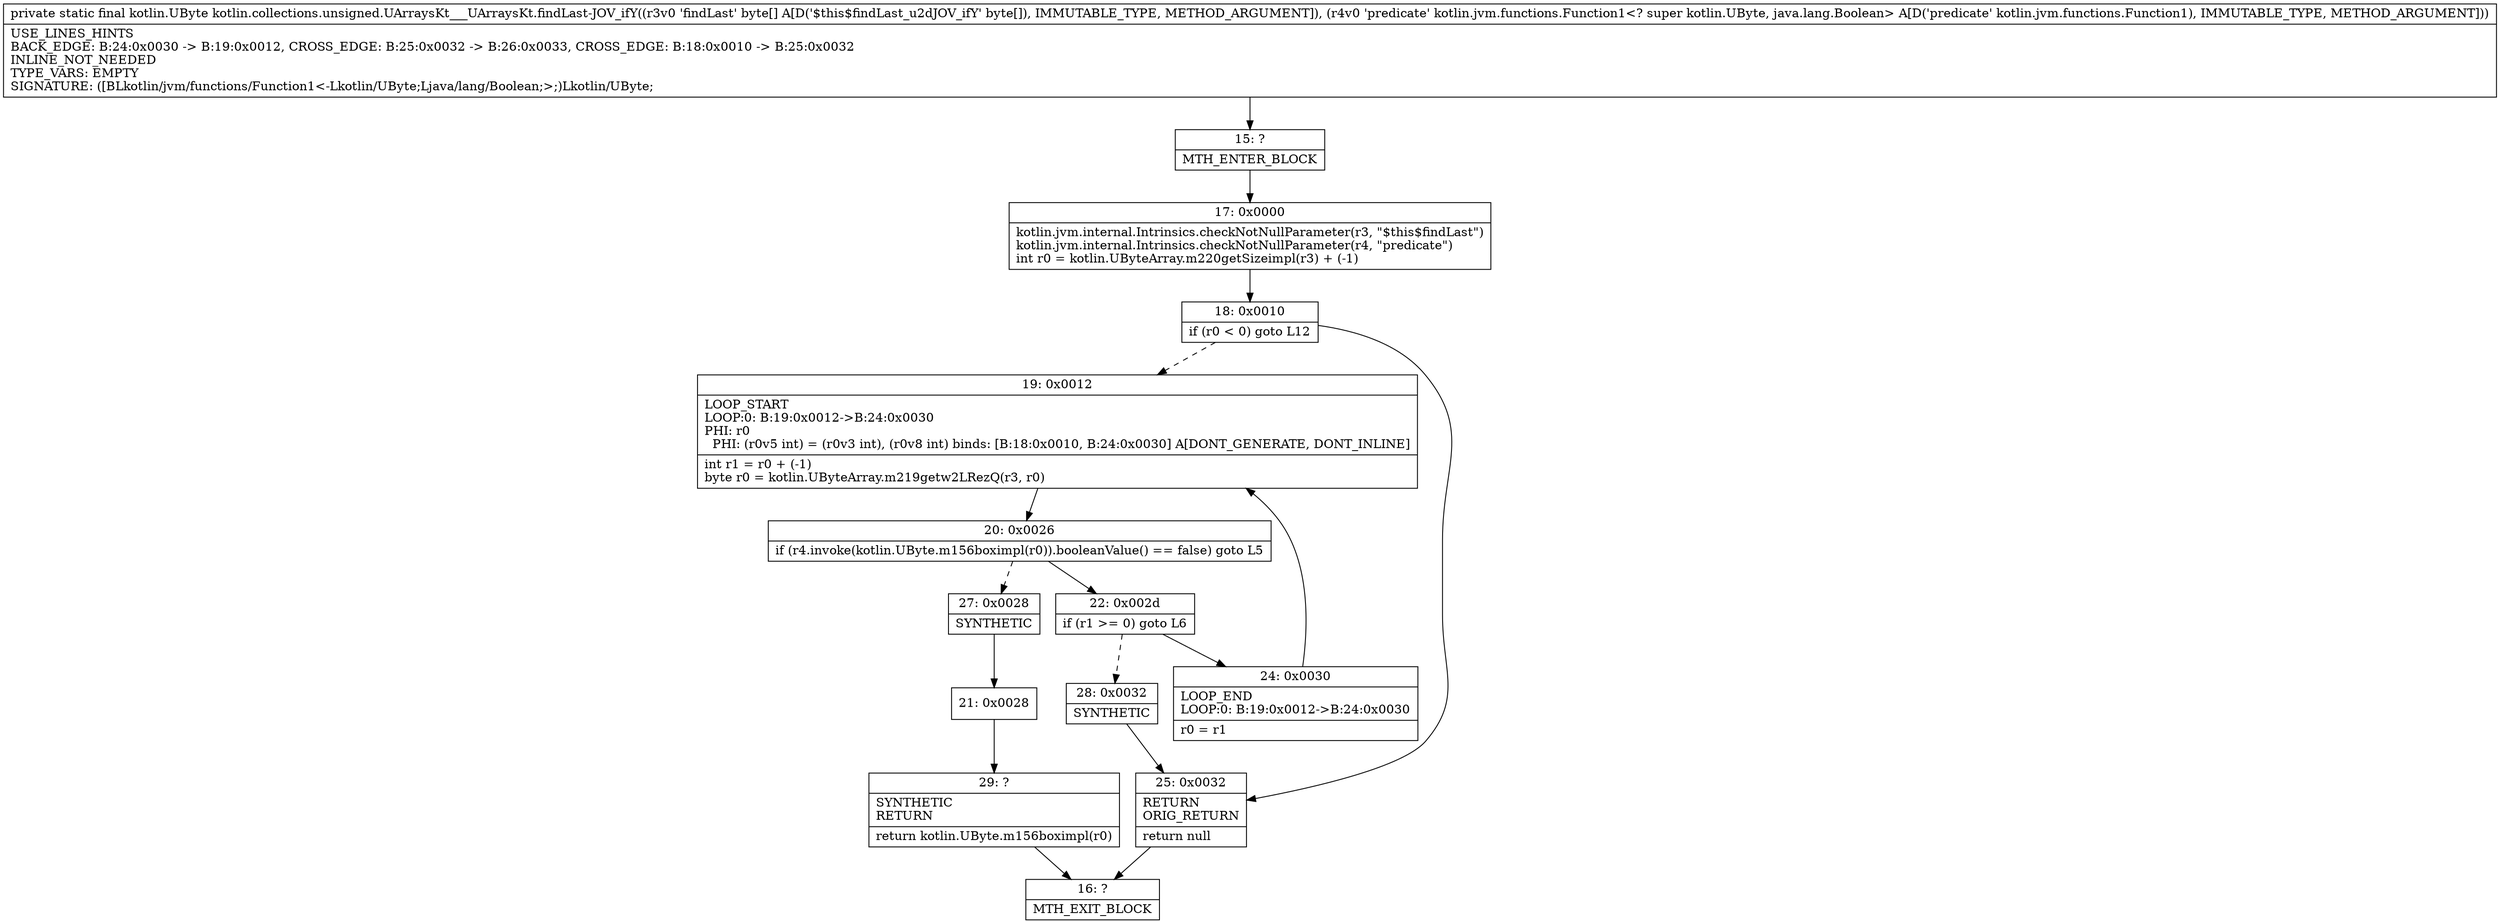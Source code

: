 digraph "CFG forkotlin.collections.unsigned.UArraysKt___UArraysKt.findLast\-JOV_ifY([BLkotlin\/jvm\/functions\/Function1;)Lkotlin\/UByte;" {
Node_15 [shape=record,label="{15\:\ ?|MTH_ENTER_BLOCK\l}"];
Node_17 [shape=record,label="{17\:\ 0x0000|kotlin.jvm.internal.Intrinsics.checkNotNullParameter(r3, \"$this$findLast\")\lkotlin.jvm.internal.Intrinsics.checkNotNullParameter(r4, \"predicate\")\lint r0 = kotlin.UByteArray.m220getSizeimpl(r3) + (\-1)\l}"];
Node_18 [shape=record,label="{18\:\ 0x0010|if (r0 \< 0) goto L12\l}"];
Node_19 [shape=record,label="{19\:\ 0x0012|LOOP_START\lLOOP:0: B:19:0x0012\-\>B:24:0x0030\lPHI: r0 \l  PHI: (r0v5 int) = (r0v3 int), (r0v8 int) binds: [B:18:0x0010, B:24:0x0030] A[DONT_GENERATE, DONT_INLINE]\l|int r1 = r0 + (\-1)\lbyte r0 = kotlin.UByteArray.m219getw2LRezQ(r3, r0)\l}"];
Node_20 [shape=record,label="{20\:\ 0x0026|if (r4.invoke(kotlin.UByte.m156boximpl(r0)).booleanValue() == false) goto L5\l}"];
Node_22 [shape=record,label="{22\:\ 0x002d|if (r1 \>= 0) goto L6\l}"];
Node_24 [shape=record,label="{24\:\ 0x0030|LOOP_END\lLOOP:0: B:19:0x0012\-\>B:24:0x0030\l|r0 = r1\l}"];
Node_28 [shape=record,label="{28\:\ 0x0032|SYNTHETIC\l}"];
Node_27 [shape=record,label="{27\:\ 0x0028|SYNTHETIC\l}"];
Node_21 [shape=record,label="{21\:\ 0x0028}"];
Node_29 [shape=record,label="{29\:\ ?|SYNTHETIC\lRETURN\l|return kotlin.UByte.m156boximpl(r0)\l}"];
Node_16 [shape=record,label="{16\:\ ?|MTH_EXIT_BLOCK\l}"];
Node_25 [shape=record,label="{25\:\ 0x0032|RETURN\lORIG_RETURN\l|return null\l}"];
MethodNode[shape=record,label="{private static final kotlin.UByte kotlin.collections.unsigned.UArraysKt___UArraysKt.findLast\-JOV_ifY((r3v0 'findLast' byte[] A[D('$this$findLast_u2dJOV_ifY' byte[]), IMMUTABLE_TYPE, METHOD_ARGUMENT]), (r4v0 'predicate' kotlin.jvm.functions.Function1\<? super kotlin.UByte, java.lang.Boolean\> A[D('predicate' kotlin.jvm.functions.Function1), IMMUTABLE_TYPE, METHOD_ARGUMENT]))  | USE_LINES_HINTS\lBACK_EDGE: B:24:0x0030 \-\> B:19:0x0012, CROSS_EDGE: B:25:0x0032 \-\> B:26:0x0033, CROSS_EDGE: B:18:0x0010 \-\> B:25:0x0032\lINLINE_NOT_NEEDED\lTYPE_VARS: EMPTY\lSIGNATURE: ([BLkotlin\/jvm\/functions\/Function1\<\-Lkotlin\/UByte;Ljava\/lang\/Boolean;\>;)Lkotlin\/UByte;\l}"];
MethodNode -> Node_15;Node_15 -> Node_17;
Node_17 -> Node_18;
Node_18 -> Node_19[style=dashed];
Node_18 -> Node_25;
Node_19 -> Node_20;
Node_20 -> Node_22;
Node_20 -> Node_27[style=dashed];
Node_22 -> Node_24;
Node_22 -> Node_28[style=dashed];
Node_24 -> Node_19;
Node_28 -> Node_25;
Node_27 -> Node_21;
Node_21 -> Node_29;
Node_29 -> Node_16;
Node_25 -> Node_16;
}

